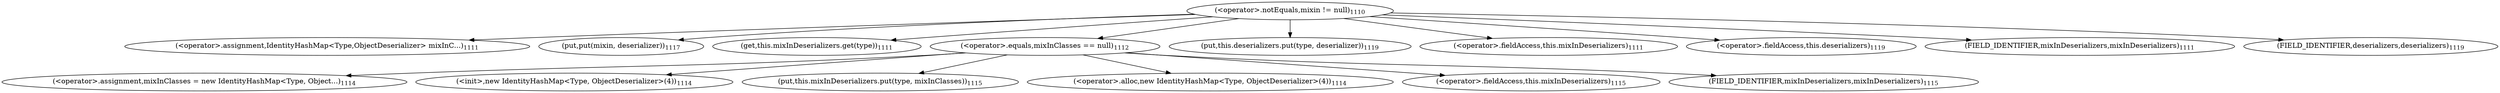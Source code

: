 digraph "putDeserializer" {  
"3192" [label = <(&lt;operator&gt;.notEquals,mixin != null)<SUB>1110</SUB>> ]
"3197" [label = <(&lt;operator&gt;.assignment,IdentityHashMap&lt;Type,ObjectDeserializer&gt; mixInC...)<SUB>1111</SUB>> ]
"3219" [label = <(put,put(mixin, deserializer))<SUB>1117</SUB>> ]
"3199" [label = <(get,this.mixInDeserializers.get(type))<SUB>1111</SUB>> ]
"3204" [label = <(&lt;operator&gt;.equals,mixInClasses == null)<SUB>1112</SUB>> ]
"3225" [label = <(put,this.deserializers.put(type, deserializer))<SUB>1119</SUB>> ]
"3200" [label = <(&lt;operator&gt;.fieldAccess,this.mixInDeserializers)<SUB>1111</SUB>> ]
"3208" [label = <(&lt;operator&gt;.assignment,mixInClasses = new IdentityHashMap&lt;Type, Object...)<SUB>1114</SUB>> ]
"3211" [label = <(&lt;init&gt;,new IdentityHashMap&lt;Type, ObjectDeserializer&gt;(4))<SUB>1114</SUB>> ]
"3214" [label = <(put,this.mixInDeserializers.put(type, mixInClasses))<SUB>1115</SUB>> ]
"3226" [label = <(&lt;operator&gt;.fieldAccess,this.deserializers)<SUB>1119</SUB>> ]
"3201" [label = <(FIELD_IDENTIFIER,mixInDeserializers,mixInDeserializers)<SUB>1111</SUB>> ]
"3210" [label = <(&lt;operator&gt;.alloc,new IdentityHashMap&lt;Type, ObjectDeserializer&gt;(4))<SUB>1114</SUB>> ]
"3215" [label = <(&lt;operator&gt;.fieldAccess,this.mixInDeserializers)<SUB>1115</SUB>> ]
"3227" [label = <(FIELD_IDENTIFIER,deserializers,deserializers)<SUB>1119</SUB>> ]
"3216" [label = <(FIELD_IDENTIFIER,mixInDeserializers,mixInDeserializers)<SUB>1115</SUB>> ]
  "3192" -> "3219" 
  "3192" -> "3201" 
  "3192" -> "3225" 
  "3192" -> "3204" 
  "3192" -> "3197" 
  "3192" -> "3200" 
  "3192" -> "3199" 
  "3192" -> "3226" 
  "3192" -> "3227" 
  "3204" -> "3216" 
  "3204" -> "3210" 
  "3204" -> "3214" 
  "3204" -> "3208" 
  "3204" -> "3215" 
  "3204" -> "3211" 
}
